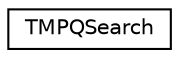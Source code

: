 digraph G
{
  edge [fontname="Helvetica",fontsize="10",labelfontname="Helvetica",labelfontsize="10"];
  node [fontname="Helvetica",fontsize="10",shape=record];
  rankdir="LR";
  Node1 [label="TMPQSearch",height=0.2,width=0.4,color="black", fillcolor="white", style="filled",URL="$struct_t_m_p_q_search.html"];
}
